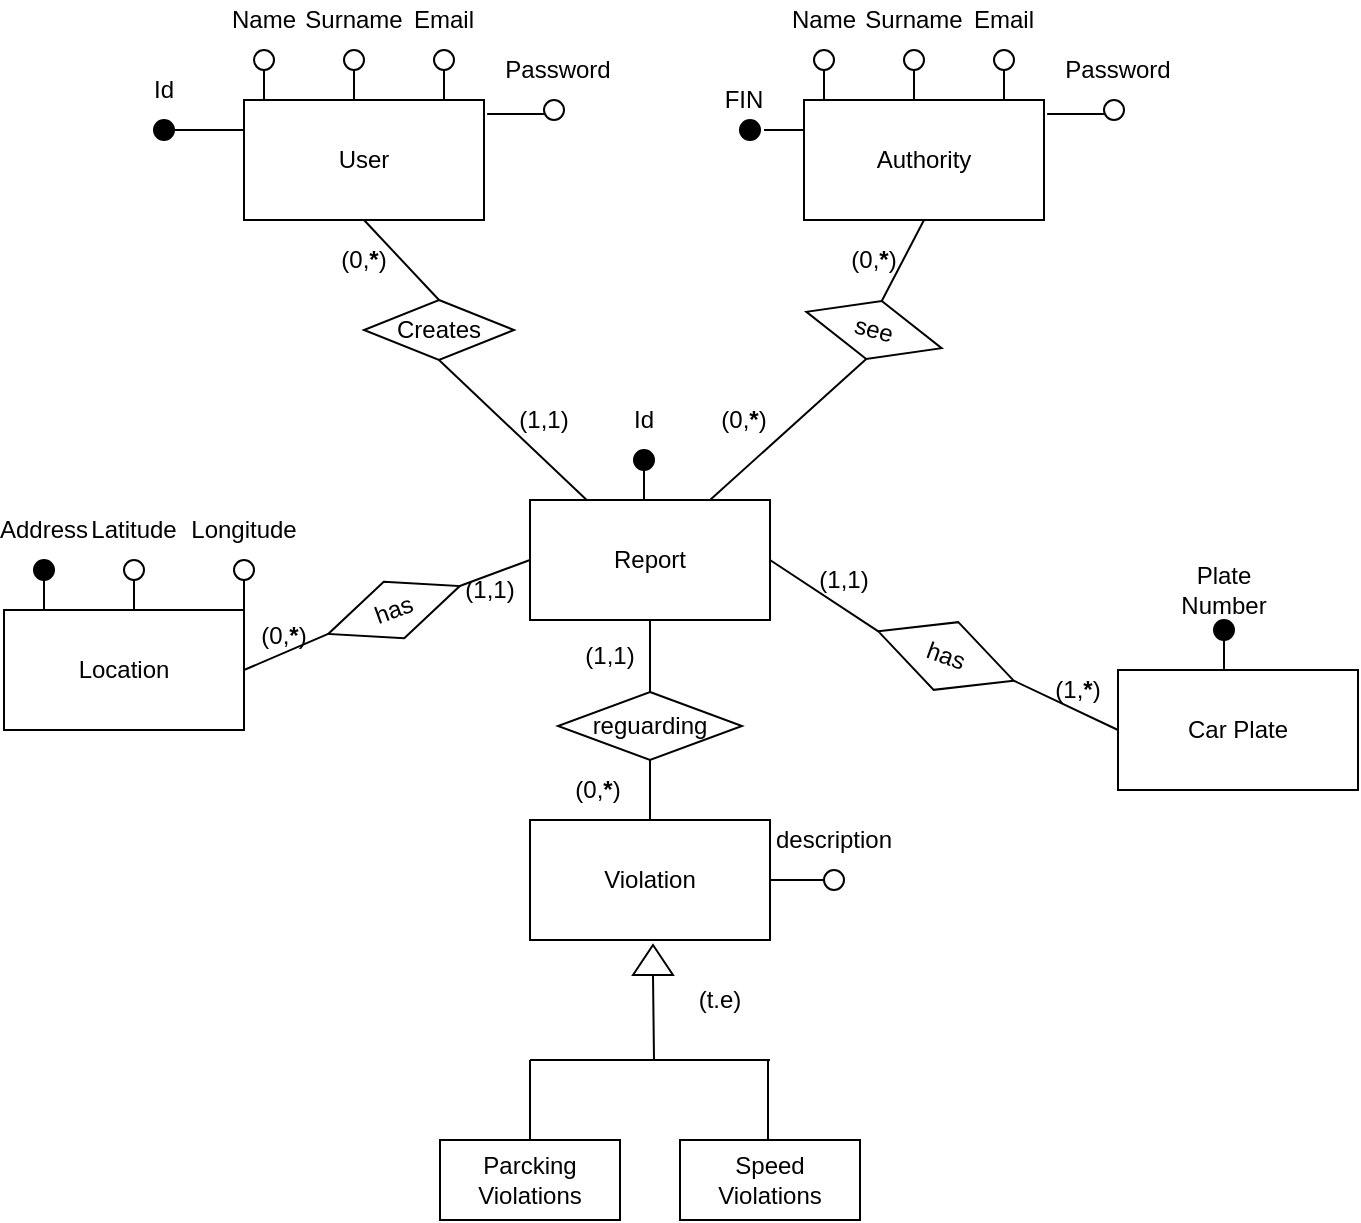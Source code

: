 <mxfile version="12.3.3" type="device" pages="1"><diagram id="mFAva6NGs8GTPazhSol-" name="Page-1"><mxGraphModel dx="1264" dy="1702" grid="1" gridSize="10" guides="1" tooltips="1" connect="1" arrows="1" fold="1" page="1" pageScale="1" pageWidth="827" pageHeight="1169" math="0" shadow="0"><root><mxCell id="0"/><mxCell id="1" parent="0"/><mxCell id="RWe_mWcr9OJo5GtMDK-N-1" value="User" style="rounded=0;whiteSpace=wrap;html=1;" parent="1" vertex="1"><mxGeometry x="200" y="40" width="120" height="60" as="geometry"/></mxCell><mxCell id="RWe_mWcr9OJo5GtMDK-N-2" value="Authority" style="rounded=0;whiteSpace=wrap;html=1;" parent="1" vertex="1"><mxGeometry x="480" y="40" width="120" height="60" as="geometry"/></mxCell><mxCell id="RWe_mWcr9OJo5GtMDK-N-3" value="Report" style="rounded=0;whiteSpace=wrap;html=1;" parent="1" vertex="1"><mxGeometry x="343" y="240" width="120" height="60" as="geometry"/></mxCell><mxCell id="RWe_mWcr9OJo5GtMDK-N-4" value="Violation" style="rounded=0;whiteSpace=wrap;html=1;" parent="1" vertex="1"><mxGeometry x="343" y="400" width="120" height="60" as="geometry"/></mxCell><mxCell id="RWe_mWcr9OJo5GtMDK-N-5" value="Car Plate" style="rounded=0;whiteSpace=wrap;html=1;" parent="1" vertex="1"><mxGeometry x="637" y="325" width="120" height="60" as="geometry"/></mxCell><mxCell id="RWe_mWcr9OJo5GtMDK-N-6" value="Location" style="rounded=0;whiteSpace=wrap;html=1;" parent="1" vertex="1"><mxGeometry x="80" y="295" width="120" height="60" as="geometry"/></mxCell><mxCell id="RWe_mWcr9OJo5GtMDK-N-7" value="see" style="rhombus;whiteSpace=wrap;html=1;rotation=15;" parent="1" vertex="1"><mxGeometry x="480" y="140" width="70" height="30" as="geometry"/></mxCell><mxCell id="RWe_mWcr9OJo5GtMDK-N-8" value="Creates" style="rhombus;whiteSpace=wrap;html=1;rotation=0;" parent="1" vertex="1"><mxGeometry x="260" y="140" width="75" height="30" as="geometry"/></mxCell><mxCell id="RWe_mWcr9OJo5GtMDK-N-9" value="has" style="rhombus;whiteSpace=wrap;html=1;rotation=-20;" parent="1" vertex="1"><mxGeometry x="240" y="280" width="70" height="30" as="geometry"/></mxCell><mxCell id="RWe_mWcr9OJo5GtMDK-N-10" value="has" style="rhombus;whiteSpace=wrap;html=1;rotation=20;" parent="1" vertex="1"><mxGeometry x="515" y="300" width="72" height="36" as="geometry"/></mxCell><mxCell id="RWe_mWcr9OJo5GtMDK-N-11" value="reguarding" style="rhombus;whiteSpace=wrap;html=1;" parent="1" vertex="1"><mxGeometry x="357" y="336" width="92" height="34" as="geometry"/></mxCell><mxCell id="RWe_mWcr9OJo5GtMDK-N-14" value="" style="endArrow=none;html=1;entryX=0.5;entryY=0;entryDx=0;entryDy=0;exitX=0.5;exitY=1;exitDx=0;exitDy=0;" parent="1" source="RWe_mWcr9OJo5GtMDK-N-1" target="RWe_mWcr9OJo5GtMDK-N-8" edge="1"><mxGeometry width="50" height="50" relative="1" as="geometry"><mxPoint x="120" y="170" as="sourcePoint"/><mxPoint x="170" y="120" as="targetPoint"/></mxGeometry></mxCell><mxCell id="RWe_mWcr9OJo5GtMDK-N-16" value="" style="endArrow=none;html=1;entryX=0.5;entryY=1;entryDx=0;entryDy=0;" parent="1" source="RWe_mWcr9OJo5GtMDK-N-3" target="RWe_mWcr9OJo5GtMDK-N-8" edge="1"><mxGeometry width="50" height="50" relative="1" as="geometry"><mxPoint x="60" y="180" as="sourcePoint"/><mxPoint x="110" y="130" as="targetPoint"/></mxGeometry></mxCell><mxCell id="RWe_mWcr9OJo5GtMDK-N-17" value="" style="endArrow=none;html=1;entryX=0.5;entryY=1;entryDx=0;entryDy=0;exitX=0.5;exitY=0;exitDx=0;exitDy=0;" parent="1" source="RWe_mWcr9OJo5GtMDK-N-7" target="RWe_mWcr9OJo5GtMDK-N-2" edge="1"><mxGeometry width="50" height="50" relative="1" as="geometry"><mxPoint x="10" y="170" as="sourcePoint"/><mxPoint x="60" y="120" as="targetPoint"/></mxGeometry></mxCell><mxCell id="RWe_mWcr9OJo5GtMDK-N-18" value="" style="endArrow=none;html=1;entryX=0.5;entryY=1;entryDx=0;entryDy=0;exitX=0.75;exitY=0;exitDx=0;exitDy=0;" parent="1" source="RWe_mWcr9OJo5GtMDK-N-3" target="RWe_mWcr9OJo5GtMDK-N-7" edge="1"><mxGeometry width="50" height="50" relative="1" as="geometry"><mxPoint x="80" y="200" as="sourcePoint"/><mxPoint x="130" y="150" as="targetPoint"/></mxGeometry></mxCell><mxCell id="RWe_mWcr9OJo5GtMDK-N-19" value="" style="endArrow=none;html=1;entryX=0;entryY=0.5;entryDx=0;entryDy=0;exitX=1;exitY=0.5;exitDx=0;exitDy=0;" parent="1" source="RWe_mWcr9OJo5GtMDK-N-6" target="RWe_mWcr9OJo5GtMDK-N-9" edge="1"><mxGeometry width="50" height="50" relative="1" as="geometry"><mxPoint x="90" y="210" as="sourcePoint"/><mxPoint x="140" y="160" as="targetPoint"/></mxGeometry></mxCell><mxCell id="RWe_mWcr9OJo5GtMDK-N-20" value="" style="endArrow=none;html=1;entryX=0;entryY=0.5;entryDx=0;entryDy=0;exitX=1;exitY=0.5;exitDx=0;exitDy=0;" parent="1" source="RWe_mWcr9OJo5GtMDK-N-9" target="RWe_mWcr9OJo5GtMDK-N-3" edge="1"><mxGeometry width="50" height="50" relative="1" as="geometry"><mxPoint x="100" y="220" as="sourcePoint"/><mxPoint x="150" y="170" as="targetPoint"/></mxGeometry></mxCell><mxCell id="RWe_mWcr9OJo5GtMDK-N-21" value="" style="endArrow=none;html=1;entryX=0.5;entryY=0;entryDx=0;entryDy=0;exitX=0.5;exitY=1;exitDx=0;exitDy=0;" parent="1" source="RWe_mWcr9OJo5GtMDK-N-3" target="RWe_mWcr9OJo5GtMDK-N-11" edge="1"><mxGeometry width="50" height="50" relative="1" as="geometry"><mxPoint x="110" y="230" as="sourcePoint"/><mxPoint x="160" y="180" as="targetPoint"/></mxGeometry></mxCell><mxCell id="RWe_mWcr9OJo5GtMDK-N-22" value="" style="endArrow=none;html=1;entryX=0.5;entryY=0;entryDx=0;entryDy=0;exitX=0.5;exitY=1;exitDx=0;exitDy=0;" parent="1" source="RWe_mWcr9OJo5GtMDK-N-11" target="RWe_mWcr9OJo5GtMDK-N-4" edge="1"><mxGeometry width="50" height="50" relative="1" as="geometry"><mxPoint x="120" y="240" as="sourcePoint"/><mxPoint x="170" y="190" as="targetPoint"/></mxGeometry></mxCell><mxCell id="RWe_mWcr9OJo5GtMDK-N-23" value="" style="endArrow=none;html=1;entryX=0;entryY=0.5;entryDx=0;entryDy=0;exitX=1;exitY=0.5;exitDx=0;exitDy=0;" parent="1" source="RWe_mWcr9OJo5GtMDK-N-3" target="RWe_mWcr9OJo5GtMDK-N-10" edge="1"><mxGeometry width="50" height="50" relative="1" as="geometry"><mxPoint x="130" y="250" as="sourcePoint"/><mxPoint x="180" y="200" as="targetPoint"/></mxGeometry></mxCell><mxCell id="RWe_mWcr9OJo5GtMDK-N-24" value="" style="endArrow=none;html=1;entryX=0;entryY=0.5;entryDx=0;entryDy=0;exitX=1;exitY=0.5;exitDx=0;exitDy=0;" parent="1" source="RWe_mWcr9OJo5GtMDK-N-10" target="RWe_mWcr9OJo5GtMDK-N-5" edge="1"><mxGeometry width="50" height="50" relative="1" as="geometry"><mxPoint x="587" y="340" as="sourcePoint"/><mxPoint x="192" y="210" as="targetPoint"/></mxGeometry></mxCell><mxCell id="IdaQWgDn5XB57VaRBvGZ-1" value="(0,&lt;b&gt;*&lt;/b&gt;)" style="text;html=1;strokeColor=none;fillColor=none;align=center;verticalAlign=middle;whiteSpace=wrap;rounded=0;" vertex="1" parent="1"><mxGeometry x="240" y="110" width="40" height="20" as="geometry"/></mxCell><mxCell id="IdaQWgDn5XB57VaRBvGZ-3" value="(0,&lt;b&gt;*&lt;/b&gt;)" style="text;html=1;strokeColor=none;fillColor=none;align=center;verticalAlign=middle;whiteSpace=wrap;rounded=0;" vertex="1" parent="1"><mxGeometry x="495" y="110" width="40" height="20" as="geometry"/></mxCell><mxCell id="IdaQWgDn5XB57VaRBvGZ-4" value="(0,&lt;b&gt;*&lt;/b&gt;)" style="text;html=1;strokeColor=none;fillColor=none;align=center;verticalAlign=middle;whiteSpace=wrap;rounded=0;" vertex="1" parent="1"><mxGeometry x="357" y="375" width="40" height="20" as="geometry"/></mxCell><mxCell id="IdaQWgDn5XB57VaRBvGZ-5" value="(0,&lt;b&gt;*&lt;/b&gt;)" style="text;html=1;strokeColor=none;fillColor=none;align=center;verticalAlign=middle;whiteSpace=wrap;rounded=0;" vertex="1" parent="1"><mxGeometry x="200" y="298" width="40" height="20" as="geometry"/></mxCell><mxCell id="IdaQWgDn5XB57VaRBvGZ-6" value="(1,&lt;b&gt;*&lt;/b&gt;)" style="text;html=1;strokeColor=none;fillColor=none;align=center;verticalAlign=middle;whiteSpace=wrap;rounded=0;" vertex="1" parent="1"><mxGeometry x="597" y="325" width="40" height="20" as="geometry"/></mxCell><mxCell id="IdaQWgDn5XB57VaRBvGZ-7" value="(1,1)" style="text;html=1;strokeColor=none;fillColor=none;align=center;verticalAlign=middle;whiteSpace=wrap;rounded=0;" vertex="1" parent="1"><mxGeometry x="330" y="190" width="40" height="20" as="geometry"/></mxCell><mxCell id="IdaQWgDn5XB57VaRBvGZ-9" value="(1,1)" style="text;html=1;strokeColor=none;fillColor=none;align=center;verticalAlign=middle;whiteSpace=wrap;rounded=0;" vertex="1" parent="1"><mxGeometry x="303" y="275" width="40" height="20" as="geometry"/></mxCell><mxCell id="IdaQWgDn5XB57VaRBvGZ-10" value="(1,1)" style="text;html=1;strokeColor=none;fillColor=none;align=center;verticalAlign=middle;whiteSpace=wrap;rounded=0;" vertex="1" parent="1"><mxGeometry x="363" y="308" width="40" height="20" as="geometry"/></mxCell><mxCell id="IdaQWgDn5XB57VaRBvGZ-11" value="(1,1)" style="text;html=1;strokeColor=none;fillColor=none;align=center;verticalAlign=middle;whiteSpace=wrap;rounded=0;" vertex="1" parent="1"><mxGeometry x="480" y="270" width="40" height="20" as="geometry"/></mxCell><mxCell id="IdaQWgDn5XB57VaRBvGZ-12" value="(0,&lt;b&gt;*&lt;/b&gt;)" style="text;html=1;strokeColor=none;fillColor=none;align=center;verticalAlign=middle;whiteSpace=wrap;rounded=0;" vertex="1" parent="1"><mxGeometry x="430" y="190" width="40" height="20" as="geometry"/></mxCell><mxCell id="IdaQWgDn5XB57VaRBvGZ-14" value="" style="triangle;whiteSpace=wrap;html=1;rotation=-90;direction=east;" vertex="1" parent="1"><mxGeometry x="397" y="460" width="15" height="20" as="geometry"/></mxCell><mxCell id="IdaQWgDn5XB57VaRBvGZ-15" value="" style="endArrow=none;html=1;entryX=0;entryY=0.5;entryDx=0;entryDy=0;" edge="1" parent="1" target="IdaQWgDn5XB57VaRBvGZ-14"><mxGeometry width="50" height="50" relative="1" as="geometry"><mxPoint x="405" y="520" as="sourcePoint"/><mxPoint x="200" y="470" as="targetPoint"/></mxGeometry></mxCell><mxCell id="IdaQWgDn5XB57VaRBvGZ-16" value="" style="endArrow=none;html=1;" edge="1" parent="1"><mxGeometry width="50" height="50" relative="1" as="geometry"><mxPoint x="343" y="520" as="sourcePoint"/><mxPoint x="463" y="520" as="targetPoint"/></mxGeometry></mxCell><mxCell id="IdaQWgDn5XB57VaRBvGZ-17" value="Parcking Violations" style="rounded=0;whiteSpace=wrap;html=1;" vertex="1" parent="1"><mxGeometry x="298" y="560" width="90" height="40" as="geometry"/></mxCell><mxCell id="IdaQWgDn5XB57VaRBvGZ-18" value="Speed Violations" style="rounded=0;whiteSpace=wrap;html=1;" vertex="1" parent="1"><mxGeometry x="418" y="560" width="90" height="40" as="geometry"/></mxCell><mxCell id="IdaQWgDn5XB57VaRBvGZ-19" value="" style="endArrow=none;html=1;exitX=0.5;exitY=0;exitDx=0;exitDy=0;" edge="1" parent="1" source="IdaQWgDn5XB57VaRBvGZ-17"><mxGeometry width="50" height="50" relative="1" as="geometry"><mxPoint x="220" y="550" as="sourcePoint"/><mxPoint x="343" y="520" as="targetPoint"/></mxGeometry></mxCell><mxCell id="IdaQWgDn5XB57VaRBvGZ-20" value="" style="endArrow=none;html=1;exitX=0.5;exitY=0;exitDx=0;exitDy=0;" edge="1" parent="1"><mxGeometry width="50" height="50" relative="1" as="geometry"><mxPoint x="462" y="560" as="sourcePoint"/><mxPoint x="462" y="520" as="targetPoint"/></mxGeometry></mxCell><mxCell id="IdaQWgDn5XB57VaRBvGZ-21" value="(t.e)" style="text;html=1;strokeColor=none;fillColor=none;align=center;verticalAlign=middle;whiteSpace=wrap;rounded=0;" vertex="1" parent="1"><mxGeometry x="418" y="480" width="40" height="20" as="geometry"/></mxCell><mxCell id="IdaQWgDn5XB57VaRBvGZ-24" value="" style="ellipse;whiteSpace=wrap;html=1;aspect=fixed;" vertex="1" parent="1"><mxGeometry x="205" y="15" width="10" height="10" as="geometry"/></mxCell><mxCell id="IdaQWgDn5XB57VaRBvGZ-25" value="" style="endArrow=none;html=1;entryX=0.5;entryY=1;entryDx=0;entryDy=0;" edge="1" parent="1" target="IdaQWgDn5XB57VaRBvGZ-24"><mxGeometry width="50" height="50" relative="1" as="geometry"><mxPoint x="210" y="40" as="sourcePoint"/><mxPoint x="295" y="30" as="targetPoint"/></mxGeometry></mxCell><mxCell id="IdaQWgDn5XB57VaRBvGZ-27" value="Name" style="text;html=1;strokeColor=none;fillColor=none;align=center;verticalAlign=middle;whiteSpace=wrap;rounded=0;" vertex="1" parent="1"><mxGeometry x="190" y="-10" width="40" height="20" as="geometry"/></mxCell><mxCell id="IdaQWgDn5XB57VaRBvGZ-31" value="" style="ellipse;whiteSpace=wrap;html=1;aspect=fixed;" vertex="1" parent="1"><mxGeometry x="250" y="15" width="10" height="10" as="geometry"/></mxCell><mxCell id="IdaQWgDn5XB57VaRBvGZ-32" value="" style="endArrow=none;html=1;entryX=0.5;entryY=1;entryDx=0;entryDy=0;" edge="1" parent="1" target="IdaQWgDn5XB57VaRBvGZ-31"><mxGeometry width="50" height="50" relative="1" as="geometry"><mxPoint x="255" y="40" as="sourcePoint"/><mxPoint x="340" y="30" as="targetPoint"/></mxGeometry></mxCell><mxCell id="IdaQWgDn5XB57VaRBvGZ-33" value="Surname" style="text;html=1;strokeColor=none;fillColor=none;align=center;verticalAlign=middle;whiteSpace=wrap;rounded=0;" vertex="1" parent="1"><mxGeometry x="235" y="-10" width="40" height="20" as="geometry"/></mxCell><mxCell id="IdaQWgDn5XB57VaRBvGZ-34" value="" style="ellipse;whiteSpace=wrap;html=1;aspect=fixed;" vertex="1" parent="1"><mxGeometry x="295" y="15" width="10" height="10" as="geometry"/></mxCell><mxCell id="IdaQWgDn5XB57VaRBvGZ-35" value="" style="endArrow=none;html=1;entryX=0.5;entryY=1;entryDx=0;entryDy=0;" edge="1" parent="1" target="IdaQWgDn5XB57VaRBvGZ-34"><mxGeometry width="50" height="50" relative="1" as="geometry"><mxPoint x="300" y="40" as="sourcePoint"/><mxPoint x="385" y="30" as="targetPoint"/></mxGeometry></mxCell><mxCell id="IdaQWgDn5XB57VaRBvGZ-36" value="Email" style="text;html=1;strokeColor=none;fillColor=none;align=center;verticalAlign=middle;whiteSpace=wrap;rounded=0;" vertex="1" parent="1"><mxGeometry x="280" y="-10" width="40" height="20" as="geometry"/></mxCell><mxCell id="IdaQWgDn5XB57VaRBvGZ-37" value="" style="ellipse;whiteSpace=wrap;html=1;aspect=fixed;" vertex="1" parent="1"><mxGeometry x="350" y="40" width="10" height="10" as="geometry"/></mxCell><mxCell id="IdaQWgDn5XB57VaRBvGZ-38" value="" style="endArrow=none;html=1;exitX=1.013;exitY=0.117;exitDx=0;exitDy=0;exitPerimeter=0;" edge="1" parent="1" source="RWe_mWcr9OJo5GtMDK-N-1"><mxGeometry width="50" height="50" relative="1" as="geometry"><mxPoint x="357" y="65" as="sourcePoint"/><mxPoint x="350" y="47" as="targetPoint"/></mxGeometry></mxCell><mxCell id="IdaQWgDn5XB57VaRBvGZ-39" value="Password" style="text;html=1;strokeColor=none;fillColor=none;align=center;verticalAlign=middle;whiteSpace=wrap;rounded=0;" vertex="1" parent="1"><mxGeometry x="337" y="15" width="40" height="20" as="geometry"/></mxCell><mxCell id="IdaQWgDn5XB57VaRBvGZ-40" value="" style="ellipse;whiteSpace=wrap;html=1;aspect=fixed;" vertex="1" parent="1"><mxGeometry x="485" y="15" width="10" height="10" as="geometry"/></mxCell><mxCell id="IdaQWgDn5XB57VaRBvGZ-41" value="" style="endArrow=none;html=1;entryX=0.5;entryY=1;entryDx=0;entryDy=0;" edge="1" parent="1" target="IdaQWgDn5XB57VaRBvGZ-40"><mxGeometry width="50" height="50" relative="1" as="geometry"><mxPoint x="490" y="40" as="sourcePoint"/><mxPoint x="575" y="30" as="targetPoint"/></mxGeometry></mxCell><mxCell id="IdaQWgDn5XB57VaRBvGZ-42" value="Name" style="text;html=1;strokeColor=none;fillColor=none;align=center;verticalAlign=middle;whiteSpace=wrap;rounded=0;" vertex="1" parent="1"><mxGeometry x="470" y="-10" width="40" height="20" as="geometry"/></mxCell><mxCell id="IdaQWgDn5XB57VaRBvGZ-43" value="" style="ellipse;whiteSpace=wrap;html=1;aspect=fixed;" vertex="1" parent="1"><mxGeometry x="530" y="15" width="10" height="10" as="geometry"/></mxCell><mxCell id="IdaQWgDn5XB57VaRBvGZ-44" value="" style="endArrow=none;html=1;entryX=0.5;entryY=1;entryDx=0;entryDy=0;" edge="1" parent="1" target="IdaQWgDn5XB57VaRBvGZ-43"><mxGeometry width="50" height="50" relative="1" as="geometry"><mxPoint x="535" y="40" as="sourcePoint"/><mxPoint x="620" y="30" as="targetPoint"/></mxGeometry></mxCell><mxCell id="IdaQWgDn5XB57VaRBvGZ-45" value="Surname" style="text;html=1;strokeColor=none;fillColor=none;align=center;verticalAlign=middle;whiteSpace=wrap;rounded=0;" vertex="1" parent="1"><mxGeometry x="515" y="-10" width="40" height="20" as="geometry"/></mxCell><mxCell id="IdaQWgDn5XB57VaRBvGZ-46" value="" style="ellipse;whiteSpace=wrap;html=1;aspect=fixed;" vertex="1" parent="1"><mxGeometry x="575" y="15" width="10" height="10" as="geometry"/></mxCell><mxCell id="IdaQWgDn5XB57VaRBvGZ-47" value="" style="endArrow=none;html=1;entryX=0.5;entryY=1;entryDx=0;entryDy=0;" edge="1" parent="1" target="IdaQWgDn5XB57VaRBvGZ-46"><mxGeometry width="50" height="50" relative="1" as="geometry"><mxPoint x="580" y="40" as="sourcePoint"/><mxPoint x="665" y="30" as="targetPoint"/></mxGeometry></mxCell><mxCell id="IdaQWgDn5XB57VaRBvGZ-48" value="Email" style="text;html=1;strokeColor=none;fillColor=none;align=center;verticalAlign=middle;whiteSpace=wrap;rounded=0;" vertex="1" parent="1"><mxGeometry x="560" y="-10" width="40" height="20" as="geometry"/></mxCell><mxCell id="IdaQWgDn5XB57VaRBvGZ-49" value="" style="ellipse;whiteSpace=wrap;html=1;aspect=fixed;" vertex="1" parent="1"><mxGeometry x="630" y="40" width="10" height="10" as="geometry"/></mxCell><mxCell id="IdaQWgDn5XB57VaRBvGZ-50" value="" style="endArrow=none;html=1;exitX=1.013;exitY=0.117;exitDx=0;exitDy=0;exitPerimeter=0;" edge="1" parent="1"><mxGeometry width="50" height="50" relative="1" as="geometry"><mxPoint x="601.56" y="47.02" as="sourcePoint"/><mxPoint x="630" y="47" as="targetPoint"/></mxGeometry></mxCell><mxCell id="IdaQWgDn5XB57VaRBvGZ-51" value="Password" style="text;html=1;strokeColor=none;fillColor=none;align=center;verticalAlign=middle;whiteSpace=wrap;rounded=0;" vertex="1" parent="1"><mxGeometry x="617" y="15" width="40" height="20" as="geometry"/></mxCell><mxCell id="IdaQWgDn5XB57VaRBvGZ-52" value="" style="ellipse;whiteSpace=wrap;html=1;aspect=fixed;fillColor=#000000;" vertex="1" parent="1"><mxGeometry x="448" y="50" width="10" height="10" as="geometry"/></mxCell><mxCell id="IdaQWgDn5XB57VaRBvGZ-53" value="" style="endArrow=none;html=1;exitX=0;exitY=0.25;exitDx=0;exitDy=0;" edge="1" parent="1" source="RWe_mWcr9OJo5GtMDK-N-2"><mxGeometry width="50" height="50" relative="1" as="geometry"><mxPoint x="450" y="80" as="sourcePoint"/><mxPoint x="460" y="55" as="targetPoint"/></mxGeometry></mxCell><mxCell id="IdaQWgDn5XB57VaRBvGZ-54" value="FIN" style="text;html=1;strokeColor=none;fillColor=none;align=center;verticalAlign=middle;whiteSpace=wrap;rounded=0;" vertex="1" parent="1"><mxGeometry x="430" y="30" width="40" height="20" as="geometry"/></mxCell><mxCell id="IdaQWgDn5XB57VaRBvGZ-55" value="" style="ellipse;whiteSpace=wrap;html=1;aspect=fixed;" vertex="1" parent="1"><mxGeometry x="140" y="270" width="10" height="10" as="geometry"/></mxCell><mxCell id="IdaQWgDn5XB57VaRBvGZ-56" value="" style="endArrow=none;html=1;entryX=0.5;entryY=1;entryDx=0;entryDy=0;" edge="1" parent="1" target="IdaQWgDn5XB57VaRBvGZ-55"><mxGeometry width="50" height="50" relative="1" as="geometry"><mxPoint x="145" y="295" as="sourcePoint"/><mxPoint x="230" y="285" as="targetPoint"/></mxGeometry></mxCell><mxCell id="IdaQWgDn5XB57VaRBvGZ-57" value="Latitude" style="text;html=1;strokeColor=none;fillColor=none;align=center;verticalAlign=middle;whiteSpace=wrap;rounded=0;" vertex="1" parent="1"><mxGeometry x="125" y="245" width="40" height="20" as="geometry"/></mxCell><mxCell id="IdaQWgDn5XB57VaRBvGZ-61" value="" style="ellipse;whiteSpace=wrap;html=1;aspect=fixed;fillColor=#000000;" vertex="1" parent="1"><mxGeometry x="155" y="50" width="10" height="10" as="geometry"/></mxCell><mxCell id="IdaQWgDn5XB57VaRBvGZ-62" value="" style="endArrow=none;html=1;exitX=0;exitY=0.25;exitDx=0;exitDy=0;" edge="1" parent="1" source="RWe_mWcr9OJo5GtMDK-N-1"><mxGeometry width="50" height="50" relative="1" as="geometry"><mxPoint x="160" y="75" as="sourcePoint"/><mxPoint x="160" y="55" as="targetPoint"/></mxGeometry></mxCell><mxCell id="IdaQWgDn5XB57VaRBvGZ-63" value="Id" style="text;html=1;strokeColor=none;fillColor=none;align=center;verticalAlign=middle;whiteSpace=wrap;rounded=0;" vertex="1" parent="1"><mxGeometry x="140" y="25" width="40" height="20" as="geometry"/></mxCell><mxCell id="IdaQWgDn5XB57VaRBvGZ-67" value="" style="ellipse;whiteSpace=wrap;html=1;aspect=fixed;fillColor=#000000;" vertex="1" parent="1"><mxGeometry x="95" y="270" width="10" height="10" as="geometry"/></mxCell><mxCell id="IdaQWgDn5XB57VaRBvGZ-68" value="" style="endArrow=none;html=1;entryX=0.5;entryY=1;entryDx=0;entryDy=0;" edge="1" parent="1" target="IdaQWgDn5XB57VaRBvGZ-67"><mxGeometry width="50" height="50" relative="1" as="geometry"><mxPoint x="100" y="295" as="sourcePoint"/><mxPoint x="185" y="285" as="targetPoint"/></mxGeometry></mxCell><mxCell id="IdaQWgDn5XB57VaRBvGZ-69" value="Address" style="text;html=1;strokeColor=none;fillColor=none;align=center;verticalAlign=middle;whiteSpace=wrap;rounded=0;" vertex="1" parent="1"><mxGeometry x="80" y="245" width="40" height="20" as="geometry"/></mxCell><mxCell id="IdaQWgDn5XB57VaRBvGZ-70" value="" style="ellipse;whiteSpace=wrap;html=1;aspect=fixed;fillColor=#000000;" vertex="1" parent="1"><mxGeometry x="395" y="215" width="10" height="10" as="geometry"/></mxCell><mxCell id="IdaQWgDn5XB57VaRBvGZ-71" value="" style="endArrow=none;html=1;entryX=0.5;entryY=1;entryDx=0;entryDy=0;" edge="1" parent="1" target="IdaQWgDn5XB57VaRBvGZ-70"><mxGeometry width="50" height="50" relative="1" as="geometry"><mxPoint x="400" y="240" as="sourcePoint"/><mxPoint x="485" y="230" as="targetPoint"/></mxGeometry></mxCell><mxCell id="IdaQWgDn5XB57VaRBvGZ-72" value="Id" style="text;html=1;strokeColor=none;fillColor=none;align=center;verticalAlign=middle;whiteSpace=wrap;rounded=0;" vertex="1" parent="1"><mxGeometry x="380" y="190" width="40" height="20" as="geometry"/></mxCell><mxCell id="IdaQWgDn5XB57VaRBvGZ-73" value="" style="ellipse;whiteSpace=wrap;html=1;aspect=fixed;" vertex="1" parent="1"><mxGeometry x="195" y="270" width="10" height="10" as="geometry"/></mxCell><mxCell id="IdaQWgDn5XB57VaRBvGZ-74" value="" style="endArrow=none;html=1;entryX=0.5;entryY=1;entryDx=0;entryDy=0;" edge="1" parent="1" target="IdaQWgDn5XB57VaRBvGZ-73"><mxGeometry width="50" height="50" relative="1" as="geometry"><mxPoint x="200" y="295" as="sourcePoint"/><mxPoint x="285" y="285" as="targetPoint"/></mxGeometry></mxCell><mxCell id="IdaQWgDn5XB57VaRBvGZ-75" value="Longitude" style="text;html=1;strokeColor=none;fillColor=none;align=center;verticalAlign=middle;whiteSpace=wrap;rounded=0;" vertex="1" parent="1"><mxGeometry x="180" y="245" width="40" height="20" as="geometry"/></mxCell><mxCell id="IdaQWgDn5XB57VaRBvGZ-77" value="" style="endArrow=none;html=1;exitX=1;exitY=0.5;exitDx=0;exitDy=0;" edge="1" parent="1" source="RWe_mWcr9OJo5GtMDK-N-4"><mxGeometry width="50" height="50" relative="1" as="geometry"><mxPoint x="500" y="455" as="sourcePoint"/><mxPoint x="490" y="430" as="targetPoint"/></mxGeometry></mxCell><mxCell id="IdaQWgDn5XB57VaRBvGZ-78" value="description" style="text;html=1;strokeColor=none;fillColor=none;align=center;verticalAlign=middle;whiteSpace=wrap;rounded=0;" vertex="1" parent="1"><mxGeometry x="475" y="400" width="40" height="20" as="geometry"/></mxCell><mxCell id="IdaQWgDn5XB57VaRBvGZ-79" value="" style="ellipse;whiteSpace=wrap;html=1;aspect=fixed;fillColor=#000000;" vertex="1" parent="1"><mxGeometry x="685" y="300" width="10" height="10" as="geometry"/></mxCell><mxCell id="IdaQWgDn5XB57VaRBvGZ-80" value="" style="endArrow=none;html=1;entryX=0.5;entryY=1;entryDx=0;entryDy=0;" edge="1" parent="1" target="IdaQWgDn5XB57VaRBvGZ-79"><mxGeometry width="50" height="50" relative="1" as="geometry"><mxPoint x="690" y="325" as="sourcePoint"/><mxPoint x="775" y="315" as="targetPoint"/></mxGeometry></mxCell><mxCell id="IdaQWgDn5XB57VaRBvGZ-81" value="Plate Number" style="text;html=1;strokeColor=none;fillColor=none;align=center;verticalAlign=middle;whiteSpace=wrap;rounded=0;" vertex="1" parent="1"><mxGeometry x="670" y="275" width="40" height="20" as="geometry"/></mxCell><mxCell id="IdaQWgDn5XB57VaRBvGZ-86" value="" style="ellipse;whiteSpace=wrap;html=1;aspect=fixed;" vertex="1" parent="1"><mxGeometry x="490" y="425" width="10" height="10" as="geometry"/></mxCell></root></mxGraphModel></diagram></mxfile>